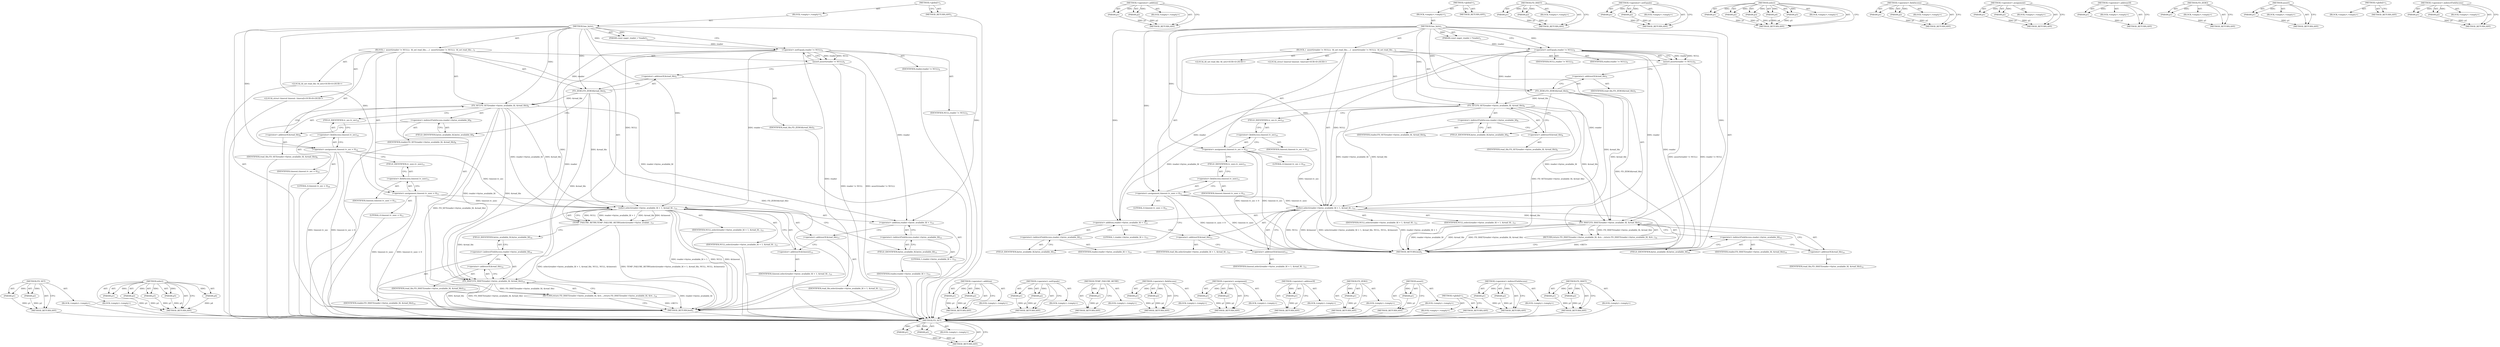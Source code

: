 digraph "FD_ISSET" {
vulnerable_97 [label=<(METHOD,FD_SET)>];
vulnerable_98 [label=<(PARAM,p1)>];
vulnerable_99 [label=<(PARAM,p2)>];
vulnerable_100 [label=<(BLOCK,&lt;empty&gt;,&lt;empty&gt;)>];
vulnerable_101 [label=<(METHOD_RETURN,ANY)>];
vulnerable_125 [label=<(METHOD,&lt;operator&gt;.addition)>];
vulnerable_126 [label=<(PARAM,p1)>];
vulnerable_127 [label=<(PARAM,p2)>];
vulnerable_128 [label=<(BLOCK,&lt;empty&gt;,&lt;empty&gt;)>];
vulnerable_129 [label=<(METHOD_RETURN,ANY)>];
vulnerable_6 [label=<(METHOD,&lt;global&gt;)<SUB>1</SUB>>];
vulnerable_7 [label=<(BLOCK,&lt;empty&gt;,&lt;empty&gt;)<SUB>1</SUB>>];
vulnerable_8 [label=<(METHOD,has_byte)<SUB>1</SUB>>];
vulnerable_9 [label=<(PARAM,const eager_reader_t *reader)<SUB>1</SUB>>];
vulnerable_10 [label=<(BLOCK,{
  assert(reader != NULL);

  fd_set read_fds;...,{
  assert(reader != NULL);

  fd_set read_fds;...)<SUB>1</SUB>>];
vulnerable_11 [label=<(assert,assert(reader != NULL))<SUB>2</SUB>>];
vulnerable_12 [label=<(&lt;operator&gt;.notEquals,reader != NULL)<SUB>2</SUB>>];
vulnerable_13 [label=<(IDENTIFIER,reader,reader != NULL)<SUB>2</SUB>>];
vulnerable_14 [label=<(IDENTIFIER,NULL,reader != NULL)<SUB>2</SUB>>];
vulnerable_15 [label="<(LOCAL,fd_set read_fds: fd_set)<SUB>4</SUB>>"];
vulnerable_16 [label=<(FD_ZERO,FD_ZERO(&amp;read_fds))<SUB>5</SUB>>];
vulnerable_17 [label=<(&lt;operator&gt;.addressOf,&amp;read_fds)<SUB>5</SUB>>];
vulnerable_18 [label=<(IDENTIFIER,read_fds,FD_ZERO(&amp;read_fds))<SUB>5</SUB>>];
vulnerable_19 [label=<(FD_SET,FD_SET(reader-&gt;bytes_available_fd, &amp;read_fds))<SUB>6</SUB>>];
vulnerable_20 [label=<(&lt;operator&gt;.indirectFieldAccess,reader-&gt;bytes_available_fd)<SUB>6</SUB>>];
vulnerable_21 [label=<(IDENTIFIER,reader,FD_SET(reader-&gt;bytes_available_fd, &amp;read_fds))<SUB>6</SUB>>];
vulnerable_22 [label=<(FIELD_IDENTIFIER,bytes_available_fd,bytes_available_fd)<SUB>6</SUB>>];
vulnerable_23 [label=<(&lt;operator&gt;.addressOf,&amp;read_fds)<SUB>6</SUB>>];
vulnerable_24 [label=<(IDENTIFIER,read_fds,FD_SET(reader-&gt;bytes_available_fd, &amp;read_fds))<SUB>6</SUB>>];
vulnerable_25 [label="<(LOCAL,struct timeval timeout: timeval)<SUB>8</SUB>>"];
vulnerable_26 [label=<(&lt;operator&gt;.assignment,timeout.tv_sec = 0)<SUB>10</SUB>>];
vulnerable_27 [label=<(&lt;operator&gt;.fieldAccess,timeout.tv_sec)<SUB>10</SUB>>];
vulnerable_28 [label=<(IDENTIFIER,timeout,timeout.tv_sec = 0)<SUB>10</SUB>>];
vulnerable_29 [label=<(FIELD_IDENTIFIER,tv_sec,tv_sec)<SUB>10</SUB>>];
vulnerable_30 [label=<(LITERAL,0,timeout.tv_sec = 0)<SUB>10</SUB>>];
vulnerable_31 [label=<(&lt;operator&gt;.assignment,timeout.tv_usec = 0)<SUB>11</SUB>>];
vulnerable_32 [label=<(&lt;operator&gt;.fieldAccess,timeout.tv_usec)<SUB>11</SUB>>];
vulnerable_33 [label=<(IDENTIFIER,timeout,timeout.tv_usec = 0)<SUB>11</SUB>>];
vulnerable_34 [label=<(FIELD_IDENTIFIER,tv_usec,tv_usec)<SUB>11</SUB>>];
vulnerable_35 [label=<(LITERAL,0,timeout.tv_usec = 0)<SUB>11</SUB>>];
vulnerable_36 [label=<(select,select(reader-&gt;bytes_available_fd + 1, &amp;read_fd...)<SUB>13</SUB>>];
vulnerable_37 [label=<(&lt;operator&gt;.addition,reader-&gt;bytes_available_fd + 1)<SUB>13</SUB>>];
vulnerable_38 [label=<(&lt;operator&gt;.indirectFieldAccess,reader-&gt;bytes_available_fd)<SUB>13</SUB>>];
vulnerable_39 [label=<(IDENTIFIER,reader,reader-&gt;bytes_available_fd + 1)<SUB>13</SUB>>];
vulnerable_40 [label=<(FIELD_IDENTIFIER,bytes_available_fd,bytes_available_fd)<SUB>13</SUB>>];
vulnerable_41 [label=<(LITERAL,1,reader-&gt;bytes_available_fd + 1)<SUB>13</SUB>>];
vulnerable_42 [label=<(&lt;operator&gt;.addressOf,&amp;read_fds)<SUB>13</SUB>>];
vulnerable_43 [label=<(IDENTIFIER,read_fds,select(reader-&gt;bytes_available_fd + 1, &amp;read_fd...)<SUB>13</SUB>>];
vulnerable_44 [label=<(IDENTIFIER,NULL,select(reader-&gt;bytes_available_fd + 1, &amp;read_fd...)<SUB>13</SUB>>];
vulnerable_45 [label=<(IDENTIFIER,NULL,select(reader-&gt;bytes_available_fd + 1, &amp;read_fd...)<SUB>13</SUB>>];
vulnerable_46 [label=<(&lt;operator&gt;.addressOf,&amp;timeout)<SUB>13</SUB>>];
vulnerable_47 [label=<(IDENTIFIER,timeout,select(reader-&gt;bytes_available_fd + 1, &amp;read_fd...)<SUB>13</SUB>>];
vulnerable_48 [label=<(RETURN,return FD_ISSET(reader-&gt;bytes_available_fd, &amp;re...,return FD_ISSET(reader-&gt;bytes_available_fd, &amp;re...)<SUB>14</SUB>>];
vulnerable_49 [label=<(FD_ISSET,FD_ISSET(reader-&gt;bytes_available_fd, &amp;read_fds))<SUB>14</SUB>>];
vulnerable_50 [label=<(&lt;operator&gt;.indirectFieldAccess,reader-&gt;bytes_available_fd)<SUB>14</SUB>>];
vulnerable_51 [label=<(IDENTIFIER,reader,FD_ISSET(reader-&gt;bytes_available_fd, &amp;read_fds))<SUB>14</SUB>>];
vulnerable_52 [label=<(FIELD_IDENTIFIER,bytes_available_fd,bytes_available_fd)<SUB>14</SUB>>];
vulnerable_53 [label=<(&lt;operator&gt;.addressOf,&amp;read_fds)<SUB>14</SUB>>];
vulnerable_54 [label=<(IDENTIFIER,read_fds,FD_ISSET(reader-&gt;bytes_available_fd, &amp;read_fds))<SUB>14</SUB>>];
vulnerable_55 [label=<(METHOD_RETURN,bool)<SUB>1</SUB>>];
vulnerable_57 [label=<(METHOD_RETURN,ANY)<SUB>1</SUB>>];
vulnerable_130 [label=<(METHOD,FD_ISSET)>];
vulnerable_131 [label=<(PARAM,p1)>];
vulnerable_132 [label=<(PARAM,p2)>];
vulnerable_133 [label=<(BLOCK,&lt;empty&gt;,&lt;empty&gt;)>];
vulnerable_134 [label=<(METHOD_RETURN,ANY)>];
vulnerable_84 [label=<(METHOD,&lt;operator&gt;.notEquals)>];
vulnerable_85 [label=<(PARAM,p1)>];
vulnerable_86 [label=<(PARAM,p2)>];
vulnerable_87 [label=<(BLOCK,&lt;empty&gt;,&lt;empty&gt;)>];
vulnerable_88 [label=<(METHOD_RETURN,ANY)>];
vulnerable_117 [label=<(METHOD,select)>];
vulnerable_118 [label=<(PARAM,p1)>];
vulnerable_119 [label=<(PARAM,p2)>];
vulnerable_120 [label=<(PARAM,p3)>];
vulnerable_121 [label=<(PARAM,p4)>];
vulnerable_122 [label=<(PARAM,p5)>];
vulnerable_123 [label=<(BLOCK,&lt;empty&gt;,&lt;empty&gt;)>];
vulnerable_124 [label=<(METHOD_RETURN,ANY)>];
vulnerable_112 [label=<(METHOD,&lt;operator&gt;.fieldAccess)>];
vulnerable_113 [label=<(PARAM,p1)>];
vulnerable_114 [label=<(PARAM,p2)>];
vulnerable_115 [label=<(BLOCK,&lt;empty&gt;,&lt;empty&gt;)>];
vulnerable_116 [label=<(METHOD_RETURN,ANY)>];
vulnerable_107 [label=<(METHOD,&lt;operator&gt;.assignment)>];
vulnerable_108 [label=<(PARAM,p1)>];
vulnerable_109 [label=<(PARAM,p2)>];
vulnerable_110 [label=<(BLOCK,&lt;empty&gt;,&lt;empty&gt;)>];
vulnerable_111 [label=<(METHOD_RETURN,ANY)>];
vulnerable_93 [label=<(METHOD,&lt;operator&gt;.addressOf)>];
vulnerable_94 [label=<(PARAM,p1)>];
vulnerable_95 [label=<(BLOCK,&lt;empty&gt;,&lt;empty&gt;)>];
vulnerable_96 [label=<(METHOD_RETURN,ANY)>];
vulnerable_89 [label=<(METHOD,FD_ZERO)>];
vulnerable_90 [label=<(PARAM,p1)>];
vulnerable_91 [label=<(BLOCK,&lt;empty&gt;,&lt;empty&gt;)>];
vulnerable_92 [label=<(METHOD_RETURN,ANY)>];
vulnerable_80 [label=<(METHOD,assert)>];
vulnerable_81 [label=<(PARAM,p1)>];
vulnerable_82 [label=<(BLOCK,&lt;empty&gt;,&lt;empty&gt;)>];
vulnerable_83 [label=<(METHOD_RETURN,ANY)>];
vulnerable_74 [label=<(METHOD,&lt;global&gt;)<SUB>1</SUB>>];
vulnerable_75 [label=<(BLOCK,&lt;empty&gt;,&lt;empty&gt;)>];
vulnerable_76 [label=<(METHOD_RETURN,ANY)>];
vulnerable_102 [label=<(METHOD,&lt;operator&gt;.indirectFieldAccess)>];
vulnerable_103 [label=<(PARAM,p1)>];
vulnerable_104 [label=<(PARAM,p2)>];
vulnerable_105 [label=<(BLOCK,&lt;empty&gt;,&lt;empty&gt;)>];
vulnerable_106 [label=<(METHOD_RETURN,ANY)>];
fixed_98 [label=<(METHOD,FD_SET)>];
fixed_99 [label=<(PARAM,p1)>];
fixed_100 [label=<(PARAM,p2)>];
fixed_101 [label=<(BLOCK,&lt;empty&gt;,&lt;empty&gt;)>];
fixed_102 [label=<(METHOD_RETURN,ANY)>];
fixed_122 [label=<(METHOD,select)>];
fixed_123 [label=<(PARAM,p1)>];
fixed_124 [label=<(PARAM,p2)>];
fixed_125 [label=<(PARAM,p3)>];
fixed_126 [label=<(PARAM,p4)>];
fixed_127 [label=<(PARAM,p5)>];
fixed_128 [label=<(BLOCK,&lt;empty&gt;,&lt;empty&gt;)>];
fixed_129 [label=<(METHOD_RETURN,ANY)>];
fixed_6 [label=<(METHOD,&lt;global&gt;)<SUB>1</SUB>>];
fixed_7 [label=<(BLOCK,&lt;empty&gt;,&lt;empty&gt;)<SUB>1</SUB>>];
fixed_8 [label=<(METHOD,has_byte)<SUB>1</SUB>>];
fixed_9 [label=<(PARAM,const eager_reader_t *reader)<SUB>1</SUB>>];
fixed_10 [label=<(BLOCK,{
  assert(reader != NULL);

  fd_set read_fds;...,{
  assert(reader != NULL);

  fd_set read_fds;...)<SUB>1</SUB>>];
fixed_11 [label=<(assert,assert(reader != NULL))<SUB>2</SUB>>];
fixed_12 [label=<(&lt;operator&gt;.notEquals,reader != NULL)<SUB>2</SUB>>];
fixed_13 [label=<(IDENTIFIER,reader,reader != NULL)<SUB>2</SUB>>];
fixed_14 [label=<(IDENTIFIER,NULL,reader != NULL)<SUB>2</SUB>>];
fixed_15 [label="<(LOCAL,fd_set read_fds: fd_set)<SUB>4</SUB>>"];
fixed_16 [label=<(FD_ZERO,FD_ZERO(&amp;read_fds))<SUB>5</SUB>>];
fixed_17 [label=<(&lt;operator&gt;.addressOf,&amp;read_fds)<SUB>5</SUB>>];
fixed_18 [label=<(IDENTIFIER,read_fds,FD_ZERO(&amp;read_fds))<SUB>5</SUB>>];
fixed_19 [label=<(FD_SET,FD_SET(reader-&gt;bytes_available_fd, &amp;read_fds))<SUB>6</SUB>>];
fixed_20 [label=<(&lt;operator&gt;.indirectFieldAccess,reader-&gt;bytes_available_fd)<SUB>6</SUB>>];
fixed_21 [label=<(IDENTIFIER,reader,FD_SET(reader-&gt;bytes_available_fd, &amp;read_fds))<SUB>6</SUB>>];
fixed_22 [label=<(FIELD_IDENTIFIER,bytes_available_fd,bytes_available_fd)<SUB>6</SUB>>];
fixed_23 [label=<(&lt;operator&gt;.addressOf,&amp;read_fds)<SUB>6</SUB>>];
fixed_24 [label=<(IDENTIFIER,read_fds,FD_SET(reader-&gt;bytes_available_fd, &amp;read_fds))<SUB>6</SUB>>];
fixed_25 [label="<(LOCAL,struct timeval timeout: timeval)<SUB>8</SUB>>"];
fixed_26 [label=<(&lt;operator&gt;.assignment,timeout.tv_sec = 0)<SUB>10</SUB>>];
fixed_27 [label=<(&lt;operator&gt;.fieldAccess,timeout.tv_sec)<SUB>10</SUB>>];
fixed_28 [label=<(IDENTIFIER,timeout,timeout.tv_sec = 0)<SUB>10</SUB>>];
fixed_29 [label=<(FIELD_IDENTIFIER,tv_sec,tv_sec)<SUB>10</SUB>>];
fixed_30 [label=<(LITERAL,0,timeout.tv_sec = 0)<SUB>10</SUB>>];
fixed_31 [label=<(&lt;operator&gt;.assignment,timeout.tv_usec = 0)<SUB>11</SUB>>];
fixed_32 [label=<(&lt;operator&gt;.fieldAccess,timeout.tv_usec)<SUB>11</SUB>>];
fixed_33 [label=<(IDENTIFIER,timeout,timeout.tv_usec = 0)<SUB>11</SUB>>];
fixed_34 [label=<(FIELD_IDENTIFIER,tv_usec,tv_usec)<SUB>11</SUB>>];
fixed_35 [label=<(LITERAL,0,timeout.tv_usec = 0)<SUB>11</SUB>>];
fixed_36 [label=<(TEMP_FAILURE_RETRY,TEMP_FAILURE_RETRY(select(reader-&gt;bytes_availab...)<SUB>13</SUB>>];
fixed_37 [label=<(select,select(reader-&gt;bytes_available_fd + 1, &amp;read_fd...)<SUB>13</SUB>>];
fixed_38 [label=<(&lt;operator&gt;.addition,reader-&gt;bytes_available_fd + 1)<SUB>13</SUB>>];
fixed_39 [label=<(&lt;operator&gt;.indirectFieldAccess,reader-&gt;bytes_available_fd)<SUB>13</SUB>>];
fixed_40 [label=<(IDENTIFIER,reader,reader-&gt;bytes_available_fd + 1)<SUB>13</SUB>>];
fixed_41 [label=<(FIELD_IDENTIFIER,bytes_available_fd,bytes_available_fd)<SUB>13</SUB>>];
fixed_42 [label=<(LITERAL,1,reader-&gt;bytes_available_fd + 1)<SUB>13</SUB>>];
fixed_43 [label=<(&lt;operator&gt;.addressOf,&amp;read_fds)<SUB>13</SUB>>];
fixed_44 [label=<(IDENTIFIER,read_fds,select(reader-&gt;bytes_available_fd + 1, &amp;read_fd...)<SUB>13</SUB>>];
fixed_45 [label=<(IDENTIFIER,NULL,select(reader-&gt;bytes_available_fd + 1, &amp;read_fd...)<SUB>13</SUB>>];
fixed_46 [label=<(IDENTIFIER,NULL,select(reader-&gt;bytes_available_fd + 1, &amp;read_fd...)<SUB>13</SUB>>];
fixed_47 [label=<(&lt;operator&gt;.addressOf,&amp;timeout)<SUB>13</SUB>>];
fixed_48 [label=<(IDENTIFIER,timeout,select(reader-&gt;bytes_available_fd + 1, &amp;read_fd...)<SUB>13</SUB>>];
fixed_49 [label=<(RETURN,return FD_ISSET(reader-&gt;bytes_available_fd, &amp;re...,return FD_ISSET(reader-&gt;bytes_available_fd, &amp;re...)<SUB>14</SUB>>];
fixed_50 [label=<(FD_ISSET,FD_ISSET(reader-&gt;bytes_available_fd, &amp;read_fds))<SUB>14</SUB>>];
fixed_51 [label=<(&lt;operator&gt;.indirectFieldAccess,reader-&gt;bytes_available_fd)<SUB>14</SUB>>];
fixed_52 [label=<(IDENTIFIER,reader,FD_ISSET(reader-&gt;bytes_available_fd, &amp;read_fds))<SUB>14</SUB>>];
fixed_53 [label=<(FIELD_IDENTIFIER,bytes_available_fd,bytes_available_fd)<SUB>14</SUB>>];
fixed_54 [label=<(&lt;operator&gt;.addressOf,&amp;read_fds)<SUB>14</SUB>>];
fixed_55 [label=<(IDENTIFIER,read_fds,FD_ISSET(reader-&gt;bytes_available_fd, &amp;read_fds))<SUB>14</SUB>>];
fixed_56 [label=<(METHOD_RETURN,bool)<SUB>1</SUB>>];
fixed_58 [label=<(METHOD_RETURN,ANY)<SUB>1</SUB>>];
fixed_130 [label=<(METHOD,&lt;operator&gt;.addition)>];
fixed_131 [label=<(PARAM,p1)>];
fixed_132 [label=<(PARAM,p2)>];
fixed_133 [label=<(BLOCK,&lt;empty&gt;,&lt;empty&gt;)>];
fixed_134 [label=<(METHOD_RETURN,ANY)>];
fixed_85 [label=<(METHOD,&lt;operator&gt;.notEquals)>];
fixed_86 [label=<(PARAM,p1)>];
fixed_87 [label=<(PARAM,p2)>];
fixed_88 [label=<(BLOCK,&lt;empty&gt;,&lt;empty&gt;)>];
fixed_89 [label=<(METHOD_RETURN,ANY)>];
fixed_118 [label=<(METHOD,TEMP_FAILURE_RETRY)>];
fixed_119 [label=<(PARAM,p1)>];
fixed_120 [label=<(BLOCK,&lt;empty&gt;,&lt;empty&gt;)>];
fixed_121 [label=<(METHOD_RETURN,ANY)>];
fixed_113 [label=<(METHOD,&lt;operator&gt;.fieldAccess)>];
fixed_114 [label=<(PARAM,p1)>];
fixed_115 [label=<(PARAM,p2)>];
fixed_116 [label=<(BLOCK,&lt;empty&gt;,&lt;empty&gt;)>];
fixed_117 [label=<(METHOD_RETURN,ANY)>];
fixed_108 [label=<(METHOD,&lt;operator&gt;.assignment)>];
fixed_109 [label=<(PARAM,p1)>];
fixed_110 [label=<(PARAM,p2)>];
fixed_111 [label=<(BLOCK,&lt;empty&gt;,&lt;empty&gt;)>];
fixed_112 [label=<(METHOD_RETURN,ANY)>];
fixed_94 [label=<(METHOD,&lt;operator&gt;.addressOf)>];
fixed_95 [label=<(PARAM,p1)>];
fixed_96 [label=<(BLOCK,&lt;empty&gt;,&lt;empty&gt;)>];
fixed_97 [label=<(METHOD_RETURN,ANY)>];
fixed_90 [label=<(METHOD,FD_ZERO)>];
fixed_91 [label=<(PARAM,p1)>];
fixed_92 [label=<(BLOCK,&lt;empty&gt;,&lt;empty&gt;)>];
fixed_93 [label=<(METHOD_RETURN,ANY)>];
fixed_81 [label=<(METHOD,assert)>];
fixed_82 [label=<(PARAM,p1)>];
fixed_83 [label=<(BLOCK,&lt;empty&gt;,&lt;empty&gt;)>];
fixed_84 [label=<(METHOD_RETURN,ANY)>];
fixed_75 [label=<(METHOD,&lt;global&gt;)<SUB>1</SUB>>];
fixed_76 [label=<(BLOCK,&lt;empty&gt;,&lt;empty&gt;)>];
fixed_77 [label=<(METHOD_RETURN,ANY)>];
fixed_103 [label=<(METHOD,&lt;operator&gt;.indirectFieldAccess)>];
fixed_104 [label=<(PARAM,p1)>];
fixed_105 [label=<(PARAM,p2)>];
fixed_106 [label=<(BLOCK,&lt;empty&gt;,&lt;empty&gt;)>];
fixed_107 [label=<(METHOD_RETURN,ANY)>];
fixed_135 [label=<(METHOD,FD_ISSET)>];
fixed_136 [label=<(PARAM,p1)>];
fixed_137 [label=<(PARAM,p2)>];
fixed_138 [label=<(BLOCK,&lt;empty&gt;,&lt;empty&gt;)>];
fixed_139 [label=<(METHOD_RETURN,ANY)>];
vulnerable_97 -> vulnerable_98  [key=0, label="AST: "];
vulnerable_97 -> vulnerable_98  [key=1, label="DDG: "];
vulnerable_97 -> vulnerable_100  [key=0, label="AST: "];
vulnerable_97 -> vulnerable_99  [key=0, label="AST: "];
vulnerable_97 -> vulnerable_99  [key=1, label="DDG: "];
vulnerable_97 -> vulnerable_101  [key=0, label="AST: "];
vulnerable_97 -> vulnerable_101  [key=1, label="CFG: "];
vulnerable_98 -> vulnerable_101  [key=0, label="DDG: p1"];
vulnerable_99 -> vulnerable_101  [key=0, label="DDG: p2"];
vulnerable_125 -> vulnerable_126  [key=0, label="AST: "];
vulnerable_125 -> vulnerable_126  [key=1, label="DDG: "];
vulnerable_125 -> vulnerable_128  [key=0, label="AST: "];
vulnerable_125 -> vulnerable_127  [key=0, label="AST: "];
vulnerable_125 -> vulnerable_127  [key=1, label="DDG: "];
vulnerable_125 -> vulnerable_129  [key=0, label="AST: "];
vulnerable_125 -> vulnerable_129  [key=1, label="CFG: "];
vulnerable_126 -> vulnerable_129  [key=0, label="DDG: p1"];
vulnerable_127 -> vulnerable_129  [key=0, label="DDG: p2"];
vulnerable_6 -> vulnerable_7  [key=0, label="AST: "];
vulnerable_6 -> vulnerable_57  [key=0, label="AST: "];
vulnerable_6 -> vulnerable_57  [key=1, label="CFG: "];
vulnerable_7 -> vulnerable_8  [key=0, label="AST: "];
vulnerable_8 -> vulnerable_9  [key=0, label="AST: "];
vulnerable_8 -> vulnerable_9  [key=1, label="DDG: "];
vulnerable_8 -> vulnerable_10  [key=0, label="AST: "];
vulnerable_8 -> vulnerable_55  [key=0, label="AST: "];
vulnerable_8 -> vulnerable_12  [key=0, label="CFG: "];
vulnerable_8 -> vulnerable_12  [key=1, label="DDG: "];
vulnerable_8 -> vulnerable_26  [key=0, label="DDG: "];
vulnerable_8 -> vulnerable_31  [key=0, label="DDG: "];
vulnerable_8 -> vulnerable_16  [key=0, label="DDG: "];
vulnerable_8 -> vulnerable_19  [key=0, label="DDG: "];
vulnerable_8 -> vulnerable_36  [key=0, label="DDG: "];
vulnerable_8 -> vulnerable_37  [key=0, label="DDG: "];
vulnerable_8 -> vulnerable_49  [key=0, label="DDG: "];
vulnerable_9 -> vulnerable_12  [key=0, label="DDG: reader"];
vulnerable_10 -> vulnerable_11  [key=0, label="AST: "];
vulnerable_10 -> vulnerable_15  [key=0, label="AST: "];
vulnerable_10 -> vulnerable_16  [key=0, label="AST: "];
vulnerable_10 -> vulnerable_19  [key=0, label="AST: "];
vulnerable_10 -> vulnerable_25  [key=0, label="AST: "];
vulnerable_10 -> vulnerable_26  [key=0, label="AST: "];
vulnerable_10 -> vulnerable_31  [key=0, label="AST: "];
vulnerable_10 -> vulnerable_36  [key=0, label="AST: "];
vulnerable_10 -> vulnerable_48  [key=0, label="AST: "];
vulnerable_11 -> vulnerable_12  [key=0, label="AST: "];
vulnerable_11 -> vulnerable_17  [key=0, label="CFG: "];
vulnerable_11 -> vulnerable_55  [key=0, label="DDG: reader != NULL"];
vulnerable_11 -> vulnerable_55  [key=1, label="DDG: assert(reader != NULL)"];
vulnerable_12 -> vulnerable_13  [key=0, label="AST: "];
vulnerable_12 -> vulnerable_14  [key=0, label="AST: "];
vulnerable_12 -> vulnerable_11  [key=0, label="CFG: "];
vulnerable_12 -> vulnerable_11  [key=1, label="DDG: reader"];
vulnerable_12 -> vulnerable_11  [key=2, label="DDG: NULL"];
vulnerable_12 -> vulnerable_55  [key=0, label="DDG: reader"];
vulnerable_12 -> vulnerable_19  [key=0, label="DDG: reader"];
vulnerable_12 -> vulnerable_36  [key=0, label="DDG: reader"];
vulnerable_12 -> vulnerable_36  [key=1, label="DDG: NULL"];
vulnerable_12 -> vulnerable_37  [key=0, label="DDG: reader"];
vulnerable_12 -> vulnerable_49  [key=0, label="DDG: reader"];
vulnerable_16 -> vulnerable_17  [key=0, label="AST: "];
vulnerable_16 -> vulnerable_22  [key=0, label="CFG: "];
vulnerable_16 -> vulnerable_55  [key=0, label="DDG: FD_ZERO(&amp;read_fds)"];
vulnerable_16 -> vulnerable_19  [key=0, label="DDG: &amp;read_fds"];
vulnerable_16 -> vulnerable_36  [key=0, label="DDG: &amp;read_fds"];
vulnerable_16 -> vulnerable_49  [key=0, label="DDG: &amp;read_fds"];
vulnerable_17 -> vulnerable_18  [key=0, label="AST: "];
vulnerable_17 -> vulnerable_16  [key=0, label="CFG: "];
vulnerable_19 -> vulnerable_20  [key=0, label="AST: "];
vulnerable_19 -> vulnerable_23  [key=0, label="AST: "];
vulnerable_19 -> vulnerable_29  [key=0, label="CFG: "];
vulnerable_19 -> vulnerable_55  [key=0, label="DDG: FD_SET(reader-&gt;bytes_available_fd, &amp;read_fds)"];
vulnerable_19 -> vulnerable_36  [key=0, label="DDG: reader-&gt;bytes_available_fd"];
vulnerable_19 -> vulnerable_36  [key=1, label="DDG: &amp;read_fds"];
vulnerable_19 -> vulnerable_37  [key=0, label="DDG: reader-&gt;bytes_available_fd"];
vulnerable_19 -> vulnerable_49  [key=0, label="DDG: reader-&gt;bytes_available_fd"];
vulnerable_19 -> vulnerable_49  [key=1, label="DDG: &amp;read_fds"];
vulnerable_20 -> vulnerable_21  [key=0, label="AST: "];
vulnerable_20 -> vulnerable_22  [key=0, label="AST: "];
vulnerable_20 -> vulnerable_23  [key=0, label="CFG: "];
vulnerable_22 -> vulnerable_20  [key=0, label="CFG: "];
vulnerable_23 -> vulnerable_24  [key=0, label="AST: "];
vulnerable_23 -> vulnerable_19  [key=0, label="CFG: "];
vulnerable_26 -> vulnerable_27  [key=0, label="AST: "];
vulnerable_26 -> vulnerable_30  [key=0, label="AST: "];
vulnerable_26 -> vulnerable_34  [key=0, label="CFG: "];
vulnerable_26 -> vulnerable_55  [key=0, label="DDG: timeout.tv_sec"];
vulnerable_26 -> vulnerable_55  [key=1, label="DDG: timeout.tv_sec = 0"];
vulnerable_26 -> vulnerable_36  [key=0, label="DDG: timeout.tv_sec"];
vulnerable_27 -> vulnerable_28  [key=0, label="AST: "];
vulnerable_27 -> vulnerable_29  [key=0, label="AST: "];
vulnerable_27 -> vulnerable_26  [key=0, label="CFG: "];
vulnerable_29 -> vulnerable_27  [key=0, label="CFG: "];
vulnerable_31 -> vulnerable_32  [key=0, label="AST: "];
vulnerable_31 -> vulnerable_35  [key=0, label="AST: "];
vulnerable_31 -> vulnerable_40  [key=0, label="CFG: "];
vulnerable_31 -> vulnerable_55  [key=0, label="DDG: timeout.tv_usec"];
vulnerable_31 -> vulnerable_55  [key=1, label="DDG: timeout.tv_usec = 0"];
vulnerable_31 -> vulnerable_36  [key=0, label="DDG: timeout.tv_usec"];
vulnerable_32 -> vulnerable_33  [key=0, label="AST: "];
vulnerable_32 -> vulnerable_34  [key=0, label="AST: "];
vulnerable_32 -> vulnerable_31  [key=0, label="CFG: "];
vulnerable_34 -> vulnerable_32  [key=0, label="CFG: "];
vulnerable_36 -> vulnerable_37  [key=0, label="AST: "];
vulnerable_36 -> vulnerable_42  [key=0, label="AST: "];
vulnerable_36 -> vulnerable_44  [key=0, label="AST: "];
vulnerable_36 -> vulnerable_45  [key=0, label="AST: "];
vulnerable_36 -> vulnerable_46  [key=0, label="AST: "];
vulnerable_36 -> vulnerable_52  [key=0, label="CFG: "];
vulnerable_36 -> vulnerable_55  [key=0, label="DDG: reader-&gt;bytes_available_fd + 1"];
vulnerable_36 -> vulnerable_55  [key=1, label="DDG: NULL"];
vulnerable_36 -> vulnerable_55  [key=2, label="DDG: &amp;timeout"];
vulnerable_36 -> vulnerable_55  [key=3, label="DDG: select(reader-&gt;bytes_available_fd + 1, &amp;read_fds, NULL, NULL, &amp;timeout)"];
vulnerable_36 -> vulnerable_49  [key=0, label="DDG: &amp;read_fds"];
vulnerable_37 -> vulnerable_38  [key=0, label="AST: "];
vulnerable_37 -> vulnerable_41  [key=0, label="AST: "];
vulnerable_37 -> vulnerable_42  [key=0, label="CFG: "];
vulnerable_38 -> vulnerable_39  [key=0, label="AST: "];
vulnerable_38 -> vulnerable_40  [key=0, label="AST: "];
vulnerable_38 -> vulnerable_37  [key=0, label="CFG: "];
vulnerable_40 -> vulnerable_38  [key=0, label="CFG: "];
vulnerable_42 -> vulnerable_43  [key=0, label="AST: "];
vulnerable_42 -> vulnerable_46  [key=0, label="CFG: "];
vulnerable_46 -> vulnerable_47  [key=0, label="AST: "];
vulnerable_46 -> vulnerable_36  [key=0, label="CFG: "];
vulnerable_48 -> vulnerable_49  [key=0, label="AST: "];
vulnerable_48 -> vulnerable_55  [key=0, label="CFG: "];
vulnerable_48 -> vulnerable_55  [key=1, label="DDG: &lt;RET&gt;"];
vulnerable_49 -> vulnerable_50  [key=0, label="AST: "];
vulnerable_49 -> vulnerable_53  [key=0, label="AST: "];
vulnerable_49 -> vulnerable_48  [key=0, label="CFG: "];
vulnerable_49 -> vulnerable_48  [key=1, label="DDG: FD_ISSET(reader-&gt;bytes_available_fd, &amp;read_fds)"];
vulnerable_49 -> vulnerable_55  [key=0, label="DDG: reader-&gt;bytes_available_fd"];
vulnerable_49 -> vulnerable_55  [key=1, label="DDG: &amp;read_fds"];
vulnerable_49 -> vulnerable_55  [key=2, label="DDG: FD_ISSET(reader-&gt;bytes_available_fd, &amp;read_fds)"];
vulnerable_50 -> vulnerable_51  [key=0, label="AST: "];
vulnerable_50 -> vulnerable_52  [key=0, label="AST: "];
vulnerable_50 -> vulnerable_53  [key=0, label="CFG: "];
vulnerable_52 -> vulnerable_50  [key=0, label="CFG: "];
vulnerable_53 -> vulnerable_54  [key=0, label="AST: "];
vulnerable_53 -> vulnerable_49  [key=0, label="CFG: "];
vulnerable_130 -> vulnerable_131  [key=0, label="AST: "];
vulnerable_130 -> vulnerable_131  [key=1, label="DDG: "];
vulnerable_130 -> vulnerable_133  [key=0, label="AST: "];
vulnerable_130 -> vulnerable_132  [key=0, label="AST: "];
vulnerable_130 -> vulnerable_132  [key=1, label="DDG: "];
vulnerable_130 -> vulnerable_134  [key=0, label="AST: "];
vulnerable_130 -> vulnerable_134  [key=1, label="CFG: "];
vulnerable_131 -> vulnerable_134  [key=0, label="DDG: p1"];
vulnerable_132 -> vulnerable_134  [key=0, label="DDG: p2"];
vulnerable_84 -> vulnerable_85  [key=0, label="AST: "];
vulnerable_84 -> vulnerable_85  [key=1, label="DDG: "];
vulnerable_84 -> vulnerable_87  [key=0, label="AST: "];
vulnerable_84 -> vulnerable_86  [key=0, label="AST: "];
vulnerable_84 -> vulnerable_86  [key=1, label="DDG: "];
vulnerable_84 -> vulnerable_88  [key=0, label="AST: "];
vulnerable_84 -> vulnerable_88  [key=1, label="CFG: "];
vulnerable_85 -> vulnerable_88  [key=0, label="DDG: p1"];
vulnerable_86 -> vulnerable_88  [key=0, label="DDG: p2"];
vulnerable_117 -> vulnerable_118  [key=0, label="AST: "];
vulnerable_117 -> vulnerable_118  [key=1, label="DDG: "];
vulnerable_117 -> vulnerable_123  [key=0, label="AST: "];
vulnerable_117 -> vulnerable_119  [key=0, label="AST: "];
vulnerable_117 -> vulnerable_119  [key=1, label="DDG: "];
vulnerable_117 -> vulnerable_124  [key=0, label="AST: "];
vulnerable_117 -> vulnerable_124  [key=1, label="CFG: "];
vulnerable_117 -> vulnerable_120  [key=0, label="AST: "];
vulnerable_117 -> vulnerable_120  [key=1, label="DDG: "];
vulnerable_117 -> vulnerable_121  [key=0, label="AST: "];
vulnerable_117 -> vulnerable_121  [key=1, label="DDG: "];
vulnerable_117 -> vulnerable_122  [key=0, label="AST: "];
vulnerable_117 -> vulnerable_122  [key=1, label="DDG: "];
vulnerable_118 -> vulnerable_124  [key=0, label="DDG: p1"];
vulnerable_119 -> vulnerable_124  [key=0, label="DDG: p2"];
vulnerable_120 -> vulnerable_124  [key=0, label="DDG: p3"];
vulnerable_121 -> vulnerable_124  [key=0, label="DDG: p4"];
vulnerable_122 -> vulnerable_124  [key=0, label="DDG: p5"];
vulnerable_112 -> vulnerable_113  [key=0, label="AST: "];
vulnerable_112 -> vulnerable_113  [key=1, label="DDG: "];
vulnerable_112 -> vulnerable_115  [key=0, label="AST: "];
vulnerable_112 -> vulnerable_114  [key=0, label="AST: "];
vulnerable_112 -> vulnerable_114  [key=1, label="DDG: "];
vulnerable_112 -> vulnerable_116  [key=0, label="AST: "];
vulnerable_112 -> vulnerable_116  [key=1, label="CFG: "];
vulnerable_113 -> vulnerable_116  [key=0, label="DDG: p1"];
vulnerable_114 -> vulnerable_116  [key=0, label="DDG: p2"];
vulnerable_107 -> vulnerable_108  [key=0, label="AST: "];
vulnerable_107 -> vulnerable_108  [key=1, label="DDG: "];
vulnerable_107 -> vulnerable_110  [key=0, label="AST: "];
vulnerable_107 -> vulnerable_109  [key=0, label="AST: "];
vulnerable_107 -> vulnerable_109  [key=1, label="DDG: "];
vulnerable_107 -> vulnerable_111  [key=0, label="AST: "];
vulnerable_107 -> vulnerable_111  [key=1, label="CFG: "];
vulnerable_108 -> vulnerable_111  [key=0, label="DDG: p1"];
vulnerable_109 -> vulnerable_111  [key=0, label="DDG: p2"];
vulnerable_93 -> vulnerable_94  [key=0, label="AST: "];
vulnerable_93 -> vulnerable_94  [key=1, label="DDG: "];
vulnerable_93 -> vulnerable_95  [key=0, label="AST: "];
vulnerable_93 -> vulnerable_96  [key=0, label="AST: "];
vulnerable_93 -> vulnerable_96  [key=1, label="CFG: "];
vulnerable_94 -> vulnerable_96  [key=0, label="DDG: p1"];
vulnerable_89 -> vulnerable_90  [key=0, label="AST: "];
vulnerable_89 -> vulnerable_90  [key=1, label="DDG: "];
vulnerable_89 -> vulnerable_91  [key=0, label="AST: "];
vulnerable_89 -> vulnerable_92  [key=0, label="AST: "];
vulnerable_89 -> vulnerable_92  [key=1, label="CFG: "];
vulnerable_90 -> vulnerable_92  [key=0, label="DDG: p1"];
vulnerable_80 -> vulnerable_81  [key=0, label="AST: "];
vulnerable_80 -> vulnerable_81  [key=1, label="DDG: "];
vulnerable_80 -> vulnerable_82  [key=0, label="AST: "];
vulnerable_80 -> vulnerable_83  [key=0, label="AST: "];
vulnerable_80 -> vulnerable_83  [key=1, label="CFG: "];
vulnerable_81 -> vulnerable_83  [key=0, label="DDG: p1"];
vulnerable_74 -> vulnerable_75  [key=0, label="AST: "];
vulnerable_74 -> vulnerable_76  [key=0, label="AST: "];
vulnerable_74 -> vulnerable_76  [key=1, label="CFG: "];
vulnerable_102 -> vulnerable_103  [key=0, label="AST: "];
vulnerable_102 -> vulnerable_103  [key=1, label="DDG: "];
vulnerable_102 -> vulnerable_105  [key=0, label="AST: "];
vulnerable_102 -> vulnerable_104  [key=0, label="AST: "];
vulnerable_102 -> vulnerable_104  [key=1, label="DDG: "];
vulnerable_102 -> vulnerable_106  [key=0, label="AST: "];
vulnerable_102 -> vulnerable_106  [key=1, label="CFG: "];
vulnerable_103 -> vulnerable_106  [key=0, label="DDG: p1"];
vulnerable_104 -> vulnerable_106  [key=0, label="DDG: p2"];
fixed_98 -> fixed_99  [key=0, label="AST: "];
fixed_98 -> fixed_99  [key=1, label="DDG: "];
fixed_98 -> fixed_101  [key=0, label="AST: "];
fixed_98 -> fixed_100  [key=0, label="AST: "];
fixed_98 -> fixed_100  [key=1, label="DDG: "];
fixed_98 -> fixed_102  [key=0, label="AST: "];
fixed_98 -> fixed_102  [key=1, label="CFG: "];
fixed_99 -> fixed_102  [key=0, label="DDG: p1"];
fixed_100 -> fixed_102  [key=0, label="DDG: p2"];
fixed_101 -> vulnerable_97  [key=0];
fixed_102 -> vulnerable_97  [key=0];
fixed_122 -> fixed_123  [key=0, label="AST: "];
fixed_122 -> fixed_123  [key=1, label="DDG: "];
fixed_122 -> fixed_128  [key=0, label="AST: "];
fixed_122 -> fixed_124  [key=0, label="AST: "];
fixed_122 -> fixed_124  [key=1, label="DDG: "];
fixed_122 -> fixed_129  [key=0, label="AST: "];
fixed_122 -> fixed_129  [key=1, label="CFG: "];
fixed_122 -> fixed_125  [key=0, label="AST: "];
fixed_122 -> fixed_125  [key=1, label="DDG: "];
fixed_122 -> fixed_126  [key=0, label="AST: "];
fixed_122 -> fixed_126  [key=1, label="DDG: "];
fixed_122 -> fixed_127  [key=0, label="AST: "];
fixed_122 -> fixed_127  [key=1, label="DDG: "];
fixed_123 -> fixed_129  [key=0, label="DDG: p1"];
fixed_124 -> fixed_129  [key=0, label="DDG: p2"];
fixed_125 -> fixed_129  [key=0, label="DDG: p3"];
fixed_126 -> fixed_129  [key=0, label="DDG: p4"];
fixed_127 -> fixed_129  [key=0, label="DDG: p5"];
fixed_128 -> vulnerable_97  [key=0];
fixed_129 -> vulnerable_97  [key=0];
fixed_6 -> fixed_7  [key=0, label="AST: "];
fixed_6 -> fixed_58  [key=0, label="AST: "];
fixed_6 -> fixed_58  [key=1, label="CFG: "];
fixed_7 -> fixed_8  [key=0, label="AST: "];
fixed_8 -> fixed_9  [key=0, label="AST: "];
fixed_8 -> fixed_9  [key=1, label="DDG: "];
fixed_8 -> fixed_10  [key=0, label="AST: "];
fixed_8 -> fixed_56  [key=0, label="AST: "];
fixed_8 -> fixed_12  [key=0, label="CFG: "];
fixed_8 -> fixed_12  [key=1, label="DDG: "];
fixed_8 -> fixed_26  [key=0, label="DDG: "];
fixed_8 -> fixed_31  [key=0, label="DDG: "];
fixed_8 -> fixed_16  [key=0, label="DDG: "];
fixed_8 -> fixed_19  [key=0, label="DDG: "];
fixed_8 -> fixed_37  [key=0, label="DDG: "];
fixed_8 -> fixed_50  [key=0, label="DDG: "];
fixed_8 -> fixed_38  [key=0, label="DDG: "];
fixed_9 -> fixed_12  [key=0, label="DDG: reader"];
fixed_10 -> fixed_11  [key=0, label="AST: "];
fixed_10 -> fixed_15  [key=0, label="AST: "];
fixed_10 -> fixed_16  [key=0, label="AST: "];
fixed_10 -> fixed_19  [key=0, label="AST: "];
fixed_10 -> fixed_25  [key=0, label="AST: "];
fixed_10 -> fixed_26  [key=0, label="AST: "];
fixed_10 -> fixed_31  [key=0, label="AST: "];
fixed_10 -> fixed_36  [key=0, label="AST: "];
fixed_10 -> fixed_49  [key=0, label="AST: "];
fixed_11 -> fixed_12  [key=0, label="AST: "];
fixed_11 -> fixed_17  [key=0, label="CFG: "];
fixed_11 -> fixed_56  [key=0, label="DDG: reader != NULL"];
fixed_11 -> fixed_56  [key=1, label="DDG: assert(reader != NULL)"];
fixed_12 -> fixed_13  [key=0, label="AST: "];
fixed_12 -> fixed_14  [key=0, label="AST: "];
fixed_12 -> fixed_11  [key=0, label="CFG: "];
fixed_12 -> fixed_11  [key=1, label="DDG: reader"];
fixed_12 -> fixed_11  [key=2, label="DDG: NULL"];
fixed_12 -> fixed_56  [key=0, label="DDG: reader"];
fixed_12 -> fixed_19  [key=0, label="DDG: reader"];
fixed_12 -> fixed_37  [key=0, label="DDG: reader"];
fixed_12 -> fixed_37  [key=1, label="DDG: NULL"];
fixed_12 -> fixed_50  [key=0, label="DDG: reader"];
fixed_12 -> fixed_38  [key=0, label="DDG: reader"];
fixed_13 -> vulnerable_97  [key=0];
fixed_14 -> vulnerable_97  [key=0];
fixed_15 -> vulnerable_97  [key=0];
fixed_16 -> fixed_17  [key=0, label="AST: "];
fixed_16 -> fixed_22  [key=0, label="CFG: "];
fixed_16 -> fixed_56  [key=0, label="DDG: FD_ZERO(&amp;read_fds)"];
fixed_16 -> fixed_19  [key=0, label="DDG: &amp;read_fds"];
fixed_16 -> fixed_37  [key=0, label="DDG: &amp;read_fds"];
fixed_16 -> fixed_50  [key=0, label="DDG: &amp;read_fds"];
fixed_17 -> fixed_18  [key=0, label="AST: "];
fixed_17 -> fixed_16  [key=0, label="CFG: "];
fixed_18 -> vulnerable_97  [key=0];
fixed_19 -> fixed_20  [key=0, label="AST: "];
fixed_19 -> fixed_23  [key=0, label="AST: "];
fixed_19 -> fixed_29  [key=0, label="CFG: "];
fixed_19 -> fixed_56  [key=0, label="DDG: FD_SET(reader-&gt;bytes_available_fd, &amp;read_fds)"];
fixed_19 -> fixed_37  [key=0, label="DDG: reader-&gt;bytes_available_fd"];
fixed_19 -> fixed_37  [key=1, label="DDG: &amp;read_fds"];
fixed_19 -> fixed_50  [key=0, label="DDG: reader-&gt;bytes_available_fd"];
fixed_19 -> fixed_50  [key=1, label="DDG: &amp;read_fds"];
fixed_19 -> fixed_38  [key=0, label="DDG: reader-&gt;bytes_available_fd"];
fixed_20 -> fixed_21  [key=0, label="AST: "];
fixed_20 -> fixed_22  [key=0, label="AST: "];
fixed_20 -> fixed_23  [key=0, label="CFG: "];
fixed_21 -> vulnerable_97  [key=0];
fixed_22 -> fixed_20  [key=0, label="CFG: "];
fixed_23 -> fixed_24  [key=0, label="AST: "];
fixed_23 -> fixed_19  [key=0, label="CFG: "];
fixed_24 -> vulnerable_97  [key=0];
fixed_25 -> vulnerable_97  [key=0];
fixed_26 -> fixed_27  [key=0, label="AST: "];
fixed_26 -> fixed_30  [key=0, label="AST: "];
fixed_26 -> fixed_34  [key=0, label="CFG: "];
fixed_26 -> fixed_56  [key=0, label="DDG: timeout.tv_sec"];
fixed_26 -> fixed_56  [key=1, label="DDG: timeout.tv_sec = 0"];
fixed_26 -> fixed_37  [key=0, label="DDG: timeout.tv_sec"];
fixed_27 -> fixed_28  [key=0, label="AST: "];
fixed_27 -> fixed_29  [key=0, label="AST: "];
fixed_27 -> fixed_26  [key=0, label="CFG: "];
fixed_28 -> vulnerable_97  [key=0];
fixed_29 -> fixed_27  [key=0, label="CFG: "];
fixed_30 -> vulnerable_97  [key=0];
fixed_31 -> fixed_32  [key=0, label="AST: "];
fixed_31 -> fixed_35  [key=0, label="AST: "];
fixed_31 -> fixed_41  [key=0, label="CFG: "];
fixed_31 -> fixed_56  [key=0, label="DDG: timeout.tv_usec"];
fixed_31 -> fixed_56  [key=1, label="DDG: timeout.tv_usec = 0"];
fixed_31 -> fixed_37  [key=0, label="DDG: timeout.tv_usec"];
fixed_32 -> fixed_33  [key=0, label="AST: "];
fixed_32 -> fixed_34  [key=0, label="AST: "];
fixed_32 -> fixed_31  [key=0, label="CFG: "];
fixed_33 -> vulnerable_97  [key=0];
fixed_34 -> fixed_32  [key=0, label="CFG: "];
fixed_35 -> vulnerable_97  [key=0];
fixed_36 -> fixed_37  [key=0, label="AST: "];
fixed_36 -> fixed_53  [key=0, label="CFG: "];
fixed_36 -> fixed_56  [key=0, label="DDG: select(reader-&gt;bytes_available_fd + 1, &amp;read_fds, NULL, NULL, &amp;timeout)"];
fixed_36 -> fixed_56  [key=1, label="DDG: TEMP_FAILURE_RETRY(select(reader-&gt;bytes_available_fd + 1, &amp;read_fds, NULL, NULL, &amp;timeout))"];
fixed_37 -> fixed_38  [key=0, label="AST: "];
fixed_37 -> fixed_43  [key=0, label="AST: "];
fixed_37 -> fixed_45  [key=0, label="AST: "];
fixed_37 -> fixed_46  [key=0, label="AST: "];
fixed_37 -> fixed_47  [key=0, label="AST: "];
fixed_37 -> fixed_36  [key=0, label="CFG: "];
fixed_37 -> fixed_36  [key=1, label="DDG: NULL"];
fixed_37 -> fixed_36  [key=2, label="DDG: reader-&gt;bytes_available_fd + 1"];
fixed_37 -> fixed_36  [key=3, label="DDG: &amp;read_fds"];
fixed_37 -> fixed_36  [key=4, label="DDG: &amp;timeout"];
fixed_37 -> fixed_56  [key=0, label="DDG: reader-&gt;bytes_available_fd + 1"];
fixed_37 -> fixed_56  [key=1, label="DDG: NULL"];
fixed_37 -> fixed_56  [key=2, label="DDG: &amp;timeout"];
fixed_37 -> fixed_50  [key=0, label="DDG: &amp;read_fds"];
fixed_38 -> fixed_39  [key=0, label="AST: "];
fixed_38 -> fixed_42  [key=0, label="AST: "];
fixed_38 -> fixed_43  [key=0, label="CFG: "];
fixed_39 -> fixed_40  [key=0, label="AST: "];
fixed_39 -> fixed_41  [key=0, label="AST: "];
fixed_39 -> fixed_38  [key=0, label="CFG: "];
fixed_40 -> vulnerable_97  [key=0];
fixed_41 -> fixed_39  [key=0, label="CFG: "];
fixed_42 -> vulnerable_97  [key=0];
fixed_43 -> fixed_44  [key=0, label="AST: "];
fixed_43 -> fixed_47  [key=0, label="CFG: "];
fixed_44 -> vulnerable_97  [key=0];
fixed_45 -> vulnerable_97  [key=0];
fixed_46 -> vulnerable_97  [key=0];
fixed_47 -> fixed_48  [key=0, label="AST: "];
fixed_47 -> fixed_37  [key=0, label="CFG: "];
fixed_48 -> vulnerable_97  [key=0];
fixed_49 -> fixed_50  [key=0, label="AST: "];
fixed_49 -> fixed_56  [key=0, label="CFG: "];
fixed_49 -> fixed_56  [key=1, label="DDG: &lt;RET&gt;"];
fixed_50 -> fixed_51  [key=0, label="AST: "];
fixed_50 -> fixed_54  [key=0, label="AST: "];
fixed_50 -> fixed_49  [key=0, label="CFG: "];
fixed_50 -> fixed_49  [key=1, label="DDG: FD_ISSET(reader-&gt;bytes_available_fd, &amp;read_fds)"];
fixed_50 -> fixed_56  [key=0, label="DDG: reader-&gt;bytes_available_fd"];
fixed_50 -> fixed_56  [key=1, label="DDG: &amp;read_fds"];
fixed_50 -> fixed_56  [key=2, label="DDG: FD_ISSET(reader-&gt;bytes_available_fd, &amp;read_fds)"];
fixed_51 -> fixed_52  [key=0, label="AST: "];
fixed_51 -> fixed_53  [key=0, label="AST: "];
fixed_51 -> fixed_54  [key=0, label="CFG: "];
fixed_52 -> vulnerable_97  [key=0];
fixed_53 -> fixed_51  [key=0, label="CFG: "];
fixed_54 -> fixed_55  [key=0, label="AST: "];
fixed_54 -> fixed_50  [key=0, label="CFG: "];
fixed_55 -> vulnerable_97  [key=0];
fixed_56 -> vulnerable_97  [key=0];
fixed_58 -> vulnerable_97  [key=0];
fixed_130 -> fixed_131  [key=0, label="AST: "];
fixed_130 -> fixed_131  [key=1, label="DDG: "];
fixed_130 -> fixed_133  [key=0, label="AST: "];
fixed_130 -> fixed_132  [key=0, label="AST: "];
fixed_130 -> fixed_132  [key=1, label="DDG: "];
fixed_130 -> fixed_134  [key=0, label="AST: "];
fixed_130 -> fixed_134  [key=1, label="CFG: "];
fixed_131 -> fixed_134  [key=0, label="DDG: p1"];
fixed_132 -> fixed_134  [key=0, label="DDG: p2"];
fixed_133 -> vulnerable_97  [key=0];
fixed_134 -> vulnerable_97  [key=0];
fixed_85 -> fixed_86  [key=0, label="AST: "];
fixed_85 -> fixed_86  [key=1, label="DDG: "];
fixed_85 -> fixed_88  [key=0, label="AST: "];
fixed_85 -> fixed_87  [key=0, label="AST: "];
fixed_85 -> fixed_87  [key=1, label="DDG: "];
fixed_85 -> fixed_89  [key=0, label="AST: "];
fixed_85 -> fixed_89  [key=1, label="CFG: "];
fixed_86 -> fixed_89  [key=0, label="DDG: p1"];
fixed_87 -> fixed_89  [key=0, label="DDG: p2"];
fixed_88 -> vulnerable_97  [key=0];
fixed_89 -> vulnerable_97  [key=0];
fixed_118 -> fixed_119  [key=0, label="AST: "];
fixed_118 -> fixed_119  [key=1, label="DDG: "];
fixed_118 -> fixed_120  [key=0, label="AST: "];
fixed_118 -> fixed_121  [key=0, label="AST: "];
fixed_118 -> fixed_121  [key=1, label="CFG: "];
fixed_119 -> fixed_121  [key=0, label="DDG: p1"];
fixed_120 -> vulnerable_97  [key=0];
fixed_121 -> vulnerable_97  [key=0];
fixed_113 -> fixed_114  [key=0, label="AST: "];
fixed_113 -> fixed_114  [key=1, label="DDG: "];
fixed_113 -> fixed_116  [key=0, label="AST: "];
fixed_113 -> fixed_115  [key=0, label="AST: "];
fixed_113 -> fixed_115  [key=1, label="DDG: "];
fixed_113 -> fixed_117  [key=0, label="AST: "];
fixed_113 -> fixed_117  [key=1, label="CFG: "];
fixed_114 -> fixed_117  [key=0, label="DDG: p1"];
fixed_115 -> fixed_117  [key=0, label="DDG: p2"];
fixed_116 -> vulnerable_97  [key=0];
fixed_117 -> vulnerable_97  [key=0];
fixed_108 -> fixed_109  [key=0, label="AST: "];
fixed_108 -> fixed_109  [key=1, label="DDG: "];
fixed_108 -> fixed_111  [key=0, label="AST: "];
fixed_108 -> fixed_110  [key=0, label="AST: "];
fixed_108 -> fixed_110  [key=1, label="DDG: "];
fixed_108 -> fixed_112  [key=0, label="AST: "];
fixed_108 -> fixed_112  [key=1, label="CFG: "];
fixed_109 -> fixed_112  [key=0, label="DDG: p1"];
fixed_110 -> fixed_112  [key=0, label="DDG: p2"];
fixed_111 -> vulnerable_97  [key=0];
fixed_112 -> vulnerable_97  [key=0];
fixed_94 -> fixed_95  [key=0, label="AST: "];
fixed_94 -> fixed_95  [key=1, label="DDG: "];
fixed_94 -> fixed_96  [key=0, label="AST: "];
fixed_94 -> fixed_97  [key=0, label="AST: "];
fixed_94 -> fixed_97  [key=1, label="CFG: "];
fixed_95 -> fixed_97  [key=0, label="DDG: p1"];
fixed_96 -> vulnerable_97  [key=0];
fixed_97 -> vulnerable_97  [key=0];
fixed_90 -> fixed_91  [key=0, label="AST: "];
fixed_90 -> fixed_91  [key=1, label="DDG: "];
fixed_90 -> fixed_92  [key=0, label="AST: "];
fixed_90 -> fixed_93  [key=0, label="AST: "];
fixed_90 -> fixed_93  [key=1, label="CFG: "];
fixed_91 -> fixed_93  [key=0, label="DDG: p1"];
fixed_92 -> vulnerable_97  [key=0];
fixed_93 -> vulnerable_97  [key=0];
fixed_81 -> fixed_82  [key=0, label="AST: "];
fixed_81 -> fixed_82  [key=1, label="DDG: "];
fixed_81 -> fixed_83  [key=0, label="AST: "];
fixed_81 -> fixed_84  [key=0, label="AST: "];
fixed_81 -> fixed_84  [key=1, label="CFG: "];
fixed_82 -> fixed_84  [key=0, label="DDG: p1"];
fixed_83 -> vulnerable_97  [key=0];
fixed_84 -> vulnerable_97  [key=0];
fixed_75 -> fixed_76  [key=0, label="AST: "];
fixed_75 -> fixed_77  [key=0, label="AST: "];
fixed_75 -> fixed_77  [key=1, label="CFG: "];
fixed_76 -> vulnerable_97  [key=0];
fixed_77 -> vulnerable_97  [key=0];
fixed_103 -> fixed_104  [key=0, label="AST: "];
fixed_103 -> fixed_104  [key=1, label="DDG: "];
fixed_103 -> fixed_106  [key=0, label="AST: "];
fixed_103 -> fixed_105  [key=0, label="AST: "];
fixed_103 -> fixed_105  [key=1, label="DDG: "];
fixed_103 -> fixed_107  [key=0, label="AST: "];
fixed_103 -> fixed_107  [key=1, label="CFG: "];
fixed_104 -> fixed_107  [key=0, label="DDG: p1"];
fixed_105 -> fixed_107  [key=0, label="DDG: p2"];
fixed_106 -> vulnerable_97  [key=0];
fixed_107 -> vulnerable_97  [key=0];
fixed_135 -> fixed_136  [key=0, label="AST: "];
fixed_135 -> fixed_136  [key=1, label="DDG: "];
fixed_135 -> fixed_138  [key=0, label="AST: "];
fixed_135 -> fixed_137  [key=0, label="AST: "];
fixed_135 -> fixed_137  [key=1, label="DDG: "];
fixed_135 -> fixed_139  [key=0, label="AST: "];
fixed_135 -> fixed_139  [key=1, label="CFG: "];
fixed_136 -> fixed_139  [key=0, label="DDG: p1"];
fixed_137 -> fixed_139  [key=0, label="DDG: p2"];
fixed_138 -> vulnerable_97  [key=0];
fixed_139 -> vulnerable_97  [key=0];
}
